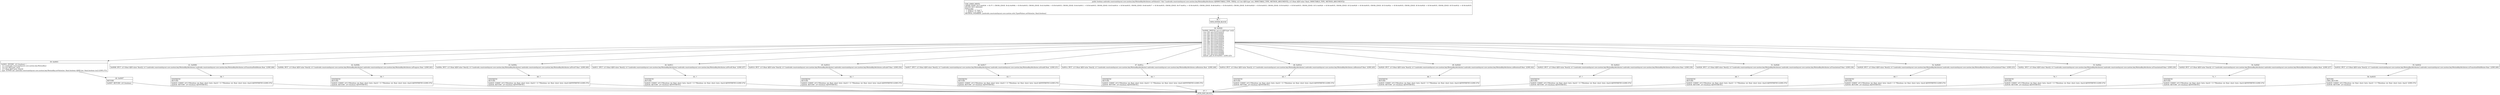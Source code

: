 digraph "CFG forandroidx.constraintlayout.core.motion.key.MotionKeyAttributes.setValue(IF)Z" {
Node_36 [shape=record,label="{36\:\ ?|MTH_ENTER_BLOCK\l}"];
Node_38 [shape=record,label="{38\:\ 0x0000|0x0000: SWITCH  (r2 I:?? A[D('type' int)])\l case 100: goto B:55:0x0032\l case 303: goto B:54:0x002f\l case 304: goto B:53:0x002c\l case 305: goto B:52:0x0029\l case 306: goto B:51:0x0026\l case 307: goto B:50:0x0023\l case 308: goto B:49:0x0020\l case 309: goto B:48:0x001d\l case 310: goto B:47:0x001a\l case 311: goto B:46:0x0017\l case 312: goto B:45:0x0014\l case 313: goto B:44:0x0011\l case 314: goto B:43:0x000e\l case 315: goto B:42:0x000b\l case 316: goto B:41:0x0008\l default: goto B:39:0x0003  (LINE:225)\l}"];
Node_39 [shape=record,label="{39\:\ 0x0003|0x0003: INVOKE  (r0 I:boolean) = \l  (r1 I:androidx.constraintlayout.core.motion.key.MotionKey)\l  (r2 I:int A[D('type' int)])\l  (r3 I:float A[D('value' float)])\l type: SUPER call: androidx.constraintlayout.core.motion.key.MotionKey.setValue(int, float):boolean A[MD:(int, float):boolean (m)] (LINE:272)\l}"];
Node_40 [shape=record,label="{40\:\ 0x0007|RETURN\l|0x0007: RETURN  (r0 I:boolean) \l}"];
Node_37 [shape=record,label="{37\:\ ?|MTH_EXIT_BLOCK\l}"];
Node_41 [shape=record,label="{41\:\ 0x0008|0x0008: IPUT  (r3 I:float A[D('value' float)]), (r1 I:androidx.constraintlayout.core.motion.key.MotionKeyAttributes) androidx.constraintlayout.core.motion.key.MotionKeyAttributes.mTransitionPathRotate float  (LINE:266)\l}"];
Node_58 [shape=record,label="{58\:\ ?|SYNTHETIC\lRETURN\l|0x0035: CONST  (r0 I:??[boolean, int, float, short, byte, char]) = (1 ??[boolean, int, float, short, byte, char]) A[SYNTHETIC] (LINE:274)\l0x0036: RETURN  (r0 I:boolean) A[SYNTHETIC]\l}"];
Node_42 [shape=record,label="{42\:\ 0x000b|0x000b: IPUT  (r3 I:float A[D('value' float)]), (r1 I:androidx.constraintlayout.core.motion.key.MotionKeyAttributes) androidx.constraintlayout.core.motion.key.MotionKeyAttributes.mProgress float  (LINE:263)\l}"];
Node_59 [shape=record,label="{59\:\ ?|SYNTHETIC\lRETURN\l|0x0035: CONST  (r0 I:??[boolean, int, float, short, byte, char]) = (1 ??[boolean, int, float, short, byte, char]) A[SYNTHETIC] (LINE:274)\l0x0036: RETURN  (r0 I:boolean) A[SYNTHETIC]\l}"];
Node_43 [shape=record,label="{43\:\ 0x000e|0x000e: IPUT  (r3 I:float A[D('value' float)]), (r1 I:androidx.constraintlayout.core.motion.key.MotionKeyAttributes) androidx.constraintlayout.core.motion.key.MotionKeyAttributes.mPivotY float  (LINE:260)\l}"];
Node_60 [shape=record,label="{60\:\ ?|SYNTHETIC\lRETURN\l|0x0035: CONST  (r0 I:??[boolean, int, float, short, byte, char]) = (1 ??[boolean, int, float, short, byte, char]) A[SYNTHETIC] (LINE:274)\l0x0036: RETURN  (r0 I:boolean) A[SYNTHETIC]\l}"];
Node_44 [shape=record,label="{44\:\ 0x0011|0x0011: IPUT  (r3 I:float A[D('value' float)]), (r1 I:androidx.constraintlayout.core.motion.key.MotionKeyAttributes) androidx.constraintlayout.core.motion.key.MotionKeyAttributes.mPivotX float  (LINE:257)\l}"];
Node_61 [shape=record,label="{61\:\ ?|SYNTHETIC\lRETURN\l|0x0035: CONST  (r0 I:??[boolean, int, float, short, byte, char]) = (1 ??[boolean, int, float, short, byte, char]) A[SYNTHETIC] (LINE:274)\l0x0036: RETURN  (r0 I:boolean) A[SYNTHETIC]\l}"];
Node_45 [shape=record,label="{45\:\ 0x0014|0x0014: IPUT  (r3 I:float A[D('value' float)]), (r1 I:androidx.constraintlayout.core.motion.key.MotionKeyAttributes) androidx.constraintlayout.core.motion.key.MotionKeyAttributes.mScaleY float  (LINE:254)\l}"];
Node_62 [shape=record,label="{62\:\ ?|SYNTHETIC\lRETURN\l|0x0035: CONST  (r0 I:??[boolean, int, float, short, byte, char]) = (1 ??[boolean, int, float, short, byte, char]) A[SYNTHETIC] (LINE:274)\l0x0036: RETURN  (r0 I:boolean) A[SYNTHETIC]\l}"];
Node_46 [shape=record,label="{46\:\ 0x0017|0x0017: IPUT  (r3 I:float A[D('value' float)]), (r1 I:androidx.constraintlayout.core.motion.key.MotionKeyAttributes) androidx.constraintlayout.core.motion.key.MotionKeyAttributes.mScaleX float  (LINE:251)\l}"];
Node_63 [shape=record,label="{63\:\ ?|SYNTHETIC\lRETURN\l|0x0035: CONST  (r0 I:??[boolean, int, float, short, byte, char]) = (1 ??[boolean, int, float, short, byte, char]) A[SYNTHETIC] (LINE:274)\l0x0036: RETURN  (r0 I:boolean) A[SYNTHETIC]\l}"];
Node_47 [shape=record,label="{47\:\ 0x001a|0x001a: IPUT  (r3 I:float A[D('value' float)]), (r1 I:androidx.constraintlayout.core.motion.key.MotionKeyAttributes) androidx.constraintlayout.core.motion.key.MotionKeyAttributes.mRotation float  (LINE:248)\l}"];
Node_64 [shape=record,label="{64\:\ ?|SYNTHETIC\lRETURN\l|0x0035: CONST  (r0 I:??[boolean, int, float, short, byte, char]) = (1 ??[boolean, int, float, short, byte, char]) A[SYNTHETIC] (LINE:274)\l0x0036: RETURN  (r0 I:boolean) A[SYNTHETIC]\l}"];
Node_48 [shape=record,label="{48\:\ 0x001d|0x001d: IPUT  (r3 I:float A[D('value' float)]), (r1 I:androidx.constraintlayout.core.motion.key.MotionKeyAttributes) androidx.constraintlayout.core.motion.key.MotionKeyAttributes.mRotationY float  (LINE:245)\l}"];
Node_65 [shape=record,label="{65\:\ ?|SYNTHETIC\lRETURN\l|0x0035: CONST  (r0 I:??[boolean, int, float, short, byte, char]) = (1 ??[boolean, int, float, short, byte, char]) A[SYNTHETIC] (LINE:274)\l0x0036: RETURN  (r0 I:boolean) A[SYNTHETIC]\l}"];
Node_49 [shape=record,label="{49\:\ 0x0020|0x0020: IPUT  (r3 I:float A[D('value' float)]), (r1 I:androidx.constraintlayout.core.motion.key.MotionKeyAttributes) androidx.constraintlayout.core.motion.key.MotionKeyAttributes.mRotationX float  (LINE:242)\l}"];
Node_66 [shape=record,label="{66\:\ ?|SYNTHETIC\lRETURN\l|0x0035: CONST  (r0 I:??[boolean, int, float, short, byte, char]) = (1 ??[boolean, int, float, short, byte, char]) A[SYNTHETIC] (LINE:274)\l0x0036: RETURN  (r0 I:boolean) A[SYNTHETIC]\l}"];
Node_50 [shape=record,label="{50\:\ 0x0023|0x0023: IPUT  (r3 I:float A[D('value' float)]), (r1 I:androidx.constraintlayout.core.motion.key.MotionKeyAttributes) androidx.constraintlayout.core.motion.key.MotionKeyAttributes.mElevation float  (LINE:239)\l}"];
Node_67 [shape=record,label="{67\:\ ?|SYNTHETIC\lRETURN\l|0x0035: CONST  (r0 I:??[boolean, int, float, short, byte, char]) = (1 ??[boolean, int, float, short, byte, char]) A[SYNTHETIC] (LINE:274)\l0x0036: RETURN  (r0 I:boolean) A[SYNTHETIC]\l}"];
Node_51 [shape=record,label="{51\:\ 0x0026|0x0026: IPUT  (r3 I:float A[D('value' float)]), (r1 I:androidx.constraintlayout.core.motion.key.MotionKeyAttributes) androidx.constraintlayout.core.motion.key.MotionKeyAttributes.mTranslationZ float  (LINE:236)\l}"];
Node_68 [shape=record,label="{68\:\ ?|SYNTHETIC\lRETURN\l|0x0035: CONST  (r0 I:??[boolean, int, float, short, byte, char]) = (1 ??[boolean, int, float, short, byte, char]) A[SYNTHETIC] (LINE:274)\l0x0036: RETURN  (r0 I:boolean) A[SYNTHETIC]\l}"];
Node_52 [shape=record,label="{52\:\ 0x0029|0x0029: IPUT  (r3 I:float A[D('value' float)]), (r1 I:androidx.constraintlayout.core.motion.key.MotionKeyAttributes) androidx.constraintlayout.core.motion.key.MotionKeyAttributes.mTranslationY float  (LINE:233)\l}"];
Node_69 [shape=record,label="{69\:\ ?|SYNTHETIC\lRETURN\l|0x0035: CONST  (r0 I:??[boolean, int, float, short, byte, char]) = (1 ??[boolean, int, float, short, byte, char]) A[SYNTHETIC] (LINE:274)\l0x0036: RETURN  (r0 I:boolean) A[SYNTHETIC]\l}"];
Node_53 [shape=record,label="{53\:\ 0x002c|0x002c: IPUT  (r3 I:float A[D('value' float)]), (r1 I:androidx.constraintlayout.core.motion.key.MotionKeyAttributes) androidx.constraintlayout.core.motion.key.MotionKeyAttributes.mTranslationX float  (LINE:230)\l}"];
Node_70 [shape=record,label="{70\:\ ?|SYNTHETIC\lRETURN\l|0x0035: CONST  (r0 I:??[boolean, int, float, short, byte, char]) = (1 ??[boolean, int, float, short, byte, char]) A[SYNTHETIC] (LINE:274)\l0x0036: RETURN  (r0 I:boolean) A[SYNTHETIC]\l}"];
Node_54 [shape=record,label="{54\:\ 0x002f|0x002f: IPUT  (r3 I:float A[D('value' float)]), (r1 I:androidx.constraintlayout.core.motion.key.MotionKeyAttributes) androidx.constraintlayout.core.motion.key.MotionKeyAttributes.mAlpha float  (LINE:227)\l}"];
Node_71 [shape=record,label="{71\:\ ?|SYNTHETIC\lRETURN\l|0x0035: CONST  (r0 I:??[boolean, int, float, short, byte, char]) = (1 ??[boolean, int, float, short, byte, char]) A[SYNTHETIC] (LINE:274)\l0x0036: RETURN  (r0 I:boolean) A[SYNTHETIC]\l}"];
Node_55 [shape=record,label="{55\:\ 0x0032|0x0032: IPUT  (r3 I:float A[D('value' float)]), (r1 I:androidx.constraintlayout.core.motion.key.MotionKeyAttributes) androidx.constraintlayout.core.motion.key.MotionKeyAttributes.mTransitionPathRotate float  (LINE:269)\l}"];
Node_56 [shape=record,label="{56\:\ 0x0035|RETURN\lORIG_RETURN\l|0x0035: CONST  (r0 I:??[boolean, int, float, short, byte, char]) = (1 ??[boolean, int, float, short, byte, char])  (LINE:274)\l0x0036: RETURN  (r0 I:boolean) \l}"];
MethodNode[shape=record,label="{public boolean androidx.constraintlayout.core.motion.key.MotionKeyAttributes.setValue((r1 'this' I:androidx.constraintlayout.core.motion.key.MotionKeyAttributes A[IMMUTABLE_TYPE, THIS]), (r2 I:int A[D('type' int), IMMUTABLE_TYPE, METHOD_ARGUMENT]), (r3 I:float A[D('value' float), IMMUTABLE_TYPE, METHOD_ARGUMENT]))  | USE_LINES_HINTS\lCROSS_EDGE: B:57:0x0036 \-\> B:37:?, CROSS_EDGE: B:42:0x000b \-\> B:56:0x0035, CROSS_EDGE: B:43:0x000e \-\> B:56:0x0035, CROSS_EDGE: B:44:0x0011 \-\> B:56:0x0035, CROSS_EDGE: B:45:0x0014 \-\> B:56:0x0035, CROSS_EDGE: B:46:0x0017 \-\> B:56:0x0035, CROSS_EDGE: B:47:0x001a \-\> B:56:0x0035, CROSS_EDGE: B:48:0x001d \-\> B:56:0x0035, CROSS_EDGE: B:49:0x0020 \-\> B:56:0x0035, CROSS_EDGE: B:50:0x0023 \-\> B:56:0x0035, CROSS_EDGE: B:51:0x0026 \-\> B:56:0x0035, CROSS_EDGE: B:52:0x0029 \-\> B:56:0x0035, CROSS_EDGE: B:53:0x002c \-\> B:56:0x0035, CROSS_EDGE: B:54:0x002f \-\> B:56:0x0035, CROSS_EDGE: B:55:0x0032 \-\> B:56:0x0035\lINLINE_NOT_NEEDED\lDebug Info:\l  \-1 \-0x0075: r2 'type' I\l  \-1 \-0x0075: r3 'value' F\lMETHOD_OVERRIDE: [androidx.constraintlayout.core.motion.utils.TypedValues.setValue(int, float):boolean]\l}"];
MethodNode -> Node_36;Node_36 -> Node_38;
Node_38 -> Node_39;
Node_38 -> Node_41;
Node_38 -> Node_42;
Node_38 -> Node_43;
Node_38 -> Node_44;
Node_38 -> Node_45;
Node_38 -> Node_46;
Node_38 -> Node_47;
Node_38 -> Node_48;
Node_38 -> Node_49;
Node_38 -> Node_50;
Node_38 -> Node_51;
Node_38 -> Node_52;
Node_38 -> Node_53;
Node_38 -> Node_54;
Node_38 -> Node_55;
Node_39 -> Node_40;
Node_40 -> Node_37;
Node_41 -> Node_58;
Node_58 -> Node_37;
Node_42 -> Node_59;
Node_59 -> Node_37;
Node_43 -> Node_60;
Node_60 -> Node_37;
Node_44 -> Node_61;
Node_61 -> Node_37;
Node_45 -> Node_62;
Node_62 -> Node_37;
Node_46 -> Node_63;
Node_63 -> Node_37;
Node_47 -> Node_64;
Node_64 -> Node_37;
Node_48 -> Node_65;
Node_65 -> Node_37;
Node_49 -> Node_66;
Node_66 -> Node_37;
Node_50 -> Node_67;
Node_67 -> Node_37;
Node_51 -> Node_68;
Node_68 -> Node_37;
Node_52 -> Node_69;
Node_69 -> Node_37;
Node_53 -> Node_70;
Node_70 -> Node_37;
Node_54 -> Node_71;
Node_71 -> Node_37;
Node_55 -> Node_56;
Node_56 -> Node_37;
}

